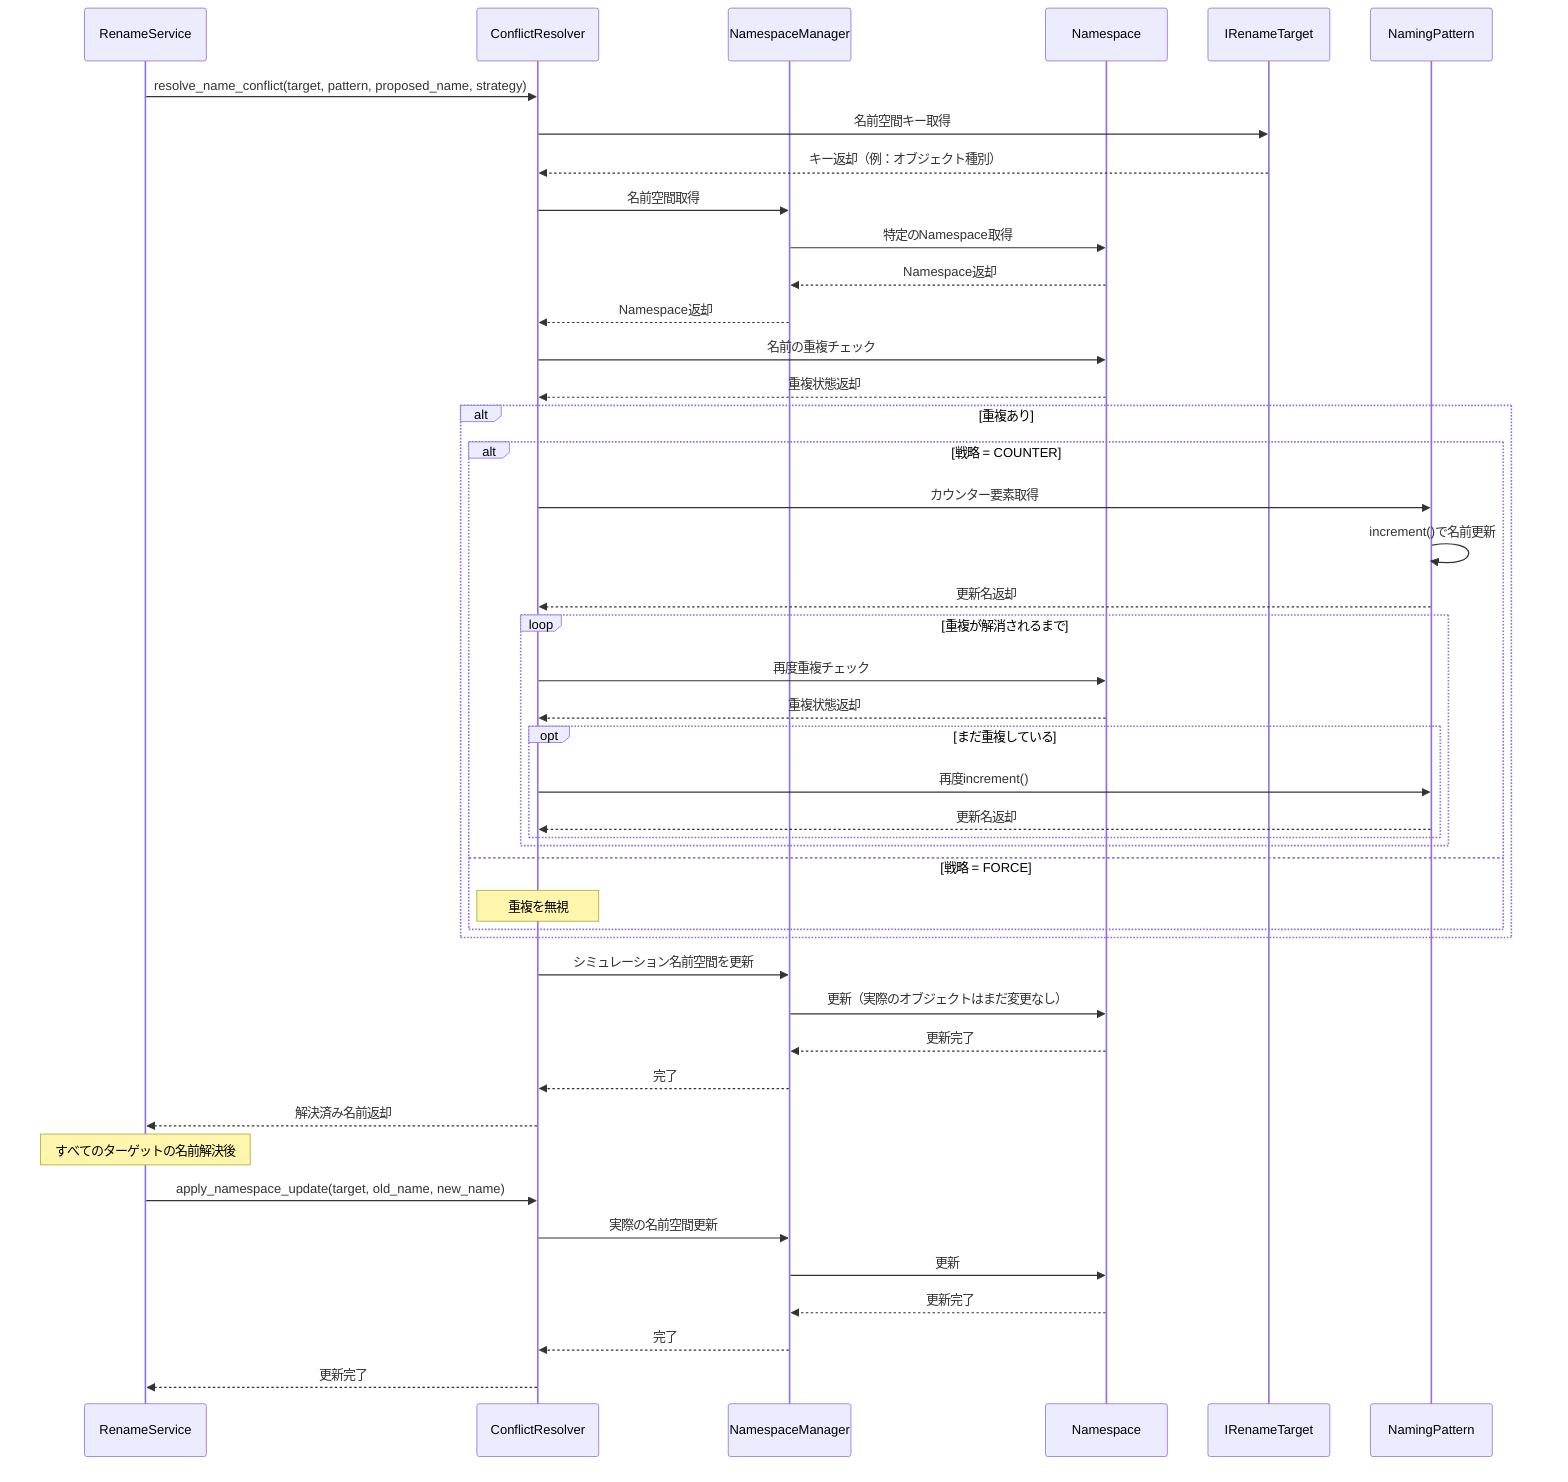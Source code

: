---
config:
  layout: elk
  theme: default
  dagre:
    ranksep: 100
    nodesep: 100
    edgesep: 10
    direction: TD
---

sequenceDiagram
    participant RenameService
    participant ConflictResolver
    participant NamespaceManager
    participant Namespace
    participant IRenameTarget
    participant NamingPattern
    
    RenameService->>ConflictResolver: resolve_name_conflict(target, pattern, proposed_name, strategy)
    ConflictResolver->>IRenameTarget: 名前空間キー取得
    IRenameTarget-->>ConflictResolver: キー返却（例：オブジェクト種別）
    
    ConflictResolver->>NamespaceManager: 名前空間取得
    NamespaceManager->>Namespace: 特定のNamespace取得
    Namespace-->>NamespaceManager: Namespace返却
    NamespaceManager-->>ConflictResolver: Namespace返却
    
    ConflictResolver->>Namespace: 名前の重複チェック
    Namespace-->>ConflictResolver: 重複状態返却
    
    alt 重複あり
        alt 戦略 = COUNTER
            ConflictResolver->>NamingPattern: カウンター要素取得
            NamingPattern->>NamingPattern: increment()で名前更新
            NamingPattern-->>ConflictResolver: 更新名返却
            
            loop 重複が解消されるまで
                ConflictResolver->>Namespace: 再度重複チェック
                Namespace-->>ConflictResolver: 重複状態返却
                
                opt まだ重複している
                    ConflictResolver->>NamingPattern: 再度increment()
                    NamingPattern-->>ConflictResolver: 更新名返却
                end
            end
        else 戦略 = FORCE
            Note over ConflictResolver: 重複を無視
        end
    end
    
    ConflictResolver->>NamespaceManager: シミュレーション名前空間を更新
    NamespaceManager->>Namespace: 更新（実際のオブジェクトはまだ変更なし）
    Namespace-->>NamespaceManager: 更新完了
    NamespaceManager-->>ConflictResolver: 完了
    
    ConflictResolver-->>RenameService: 解決済み名前返却
    
    Note over RenameService: すべてのターゲットの名前解決後
    
    RenameService->>ConflictResolver: apply_namespace_update(target, old_name, new_name)
    ConflictResolver->>NamespaceManager: 実際の名前空間更新
    NamespaceManager->>Namespace: 更新
    Namespace-->>NamespaceManager: 更新完了
    NamespaceManager-->>ConflictResolver: 完了
    ConflictResolver-->>RenameService: 更新完了